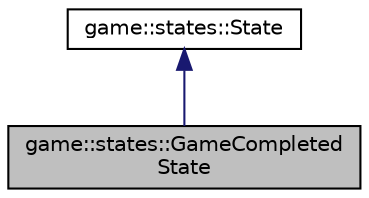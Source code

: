 digraph "game::states::GameCompletedState"
{
 // LATEX_PDF_SIZE
  edge [fontname="Helvetica",fontsize="10",labelfontname="Helvetica",labelfontsize="10"];
  node [fontname="Helvetica",fontsize="10",shape=record];
  Node1 [label="game::states::GameCompleted\lState",height=0.2,width=0.4,color="black", fillcolor="grey75", style="filled", fontcolor="black",tooltip="game completed state"];
  Node2 -> Node1 [dir="back",color="midnightblue",fontsize="10",style="solid",fontname="Helvetica"];
  Node2 [label="game::states::State",height=0.2,width=0.4,color="black", fillcolor="white", style="filled",URL="$classgame_1_1states_1_1State.html",tooltip="base class of all game states"];
}
